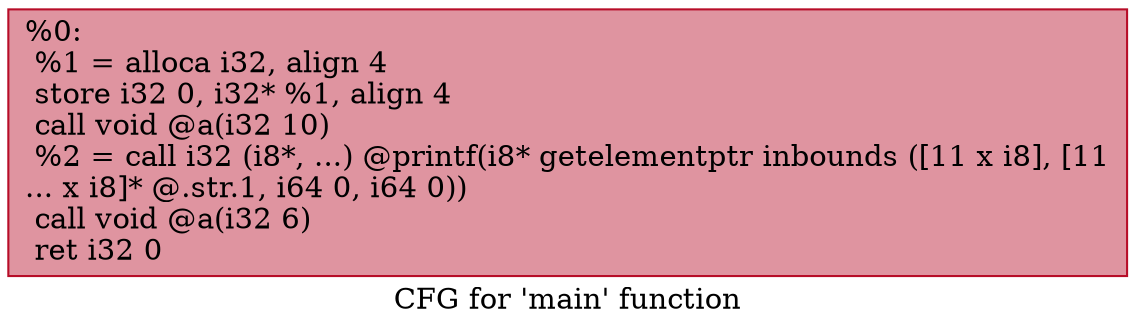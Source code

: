 digraph "CFG for 'main' function" {
	label="CFG for 'main' function";

	Node0x563b1f0541c0 [shape=record,color="#b70d28ff", style=filled, fillcolor="#b70d2870",label="{%0:\l  %1 = alloca i32, align 4\l  store i32 0, i32* %1, align 4\l  call void @a(i32 10)\l  %2 = call i32 (i8*, ...) @printf(i8* getelementptr inbounds ([11 x i8], [11\l... x i8]* @.str.1, i64 0, i64 0))\l  call void @a(i32 6)\l  ret i32 0\l}"];
}
